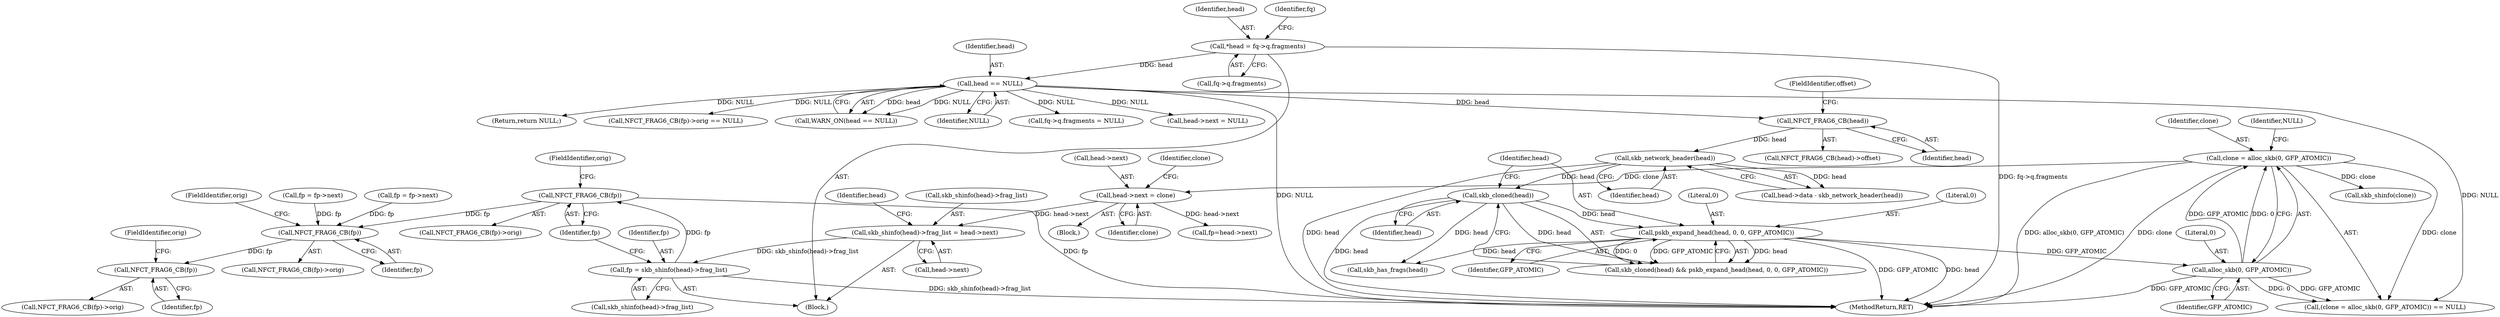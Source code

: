 digraph "1_linux_9e2dcf72023d1447f09c47d77c99b0c49659e5ce_0@del" {
"1000498" [label="(Call,NFCT_FRAG6_CB(fp))"];
"1000489" [label="(Call,fp = skb_shinfo(head)->frag_list)"];
"1000339" [label="(Call,skb_shinfo(head)->frag_list = head->next)"];
"1000205" [label="(Call,head->next = clone)"];
"1000188" [label="(Call,clone = alloc_skb(0, GFP_ATOMIC))"];
"1000190" [label="(Call,alloc_skb(0, GFP_ATOMIC))"];
"1000167" [label="(Call,pskb_expand_head(head, 0, 0, GFP_ATOMIC))"];
"1000165" [label="(Call,skb_cloned(head))"];
"1000142" [label="(Call,skb_network_header(head))"];
"1000131" [label="(Call,NFCT_FRAG6_CB(head))"];
"1000125" [label="(Call,head == NULL)"];
"1000114" [label="(Call,*head = fq->q.fragments)"];
"1000525" [label="(Call,NFCT_FRAG6_CB(fp))"];
"1000538" [label="(Call,NFCT_FRAG6_CB(fp))"];
"1000187" [label="(Call,(clone = alloc_skb(0, GFP_ATOMIC)) == NULL)"];
"1000527" [label="(FieldIdentifier,orig)"];
"1000498" [label="(Call,NFCT_FRAG6_CB(fp))"];
"1000110" [label="(Block,)"];
"1000190" [label="(Call,alloc_skb(0, GFP_ATOMIC))"];
"1000193" [label="(Identifier,NULL)"];
"1000131" [label="(Call,NFCT_FRAG6_CB(head))"];
"1000438" [label="(Call,head->next = NULL)"];
"1000115" [label="(Identifier,head)"];
"1000169" [label="(Literal,0)"];
"1000213" [label="(Identifier,clone)"];
"1000554" [label="(MethodReturn,RET)"];
"1000130" [label="(Call,NFCT_FRAG6_CB(head)->offset)"];
"1000170" [label="(Literal,0)"];
"1000344" [label="(Call,head->next)"];
"1000168" [label="(Identifier,head)"];
"1000525" [label="(Call,NFCT_FRAG6_CB(fp))"];
"1000502" [label="(Call,fp = fp->next)"];
"1000192" [label="(Identifier,GFP_ATOMIC)"];
"1000138" [label="(Call,head->data - skb_network_header(head))"];
"1000132" [label="(Identifier,head)"];
"1000123" [label="(Identifier,fq)"];
"1000539" [label="(Identifier,fp)"];
"1000205" [label="(Call,head->next = clone)"];
"1000366" [label="(Call,fp=head->next)"];
"1000189" [label="(Identifier,clone)"];
"1000348" [label="(Identifier,head)"];
"1000191" [label="(Literal,0)"];
"1000526" [label="(Identifier,fp)"];
"1000124" [label="(Call,WARN_ON(head == NULL))"];
"1000114" [label="(Call,*head = fq->q.fragments)"];
"1000340" [label="(Call,skb_shinfo(head)->frag_list)"];
"1000171" [label="(Identifier,GFP_ATOMIC)"];
"1000164" [label="(Call,skb_cloned(head) && pskb_expand_head(head, 0, 0, GFP_ATOMIC))"];
"1000125" [label="(Call,head == NULL)"];
"1000540" [label="(FieldIdentifier,orig)"];
"1000499" [label="(Identifier,fp)"];
"1000209" [label="(Identifier,clone)"];
"1000552" [label="(Return,return NULL;)"];
"1000339" [label="(Call,skb_shinfo(head)->frag_list = head->next)"];
"1000167" [label="(Call,pskb_expand_head(head, 0, 0, GFP_ATOMIC))"];
"1000166" [label="(Identifier,head)"];
"1000524" [label="(Call,NFCT_FRAG6_CB(fp)->orig)"];
"1000188" [label="(Call,clone = alloc_skb(0, GFP_ATOMIC))"];
"1000116" [label="(Call,fq->q.fragments)"];
"1000212" [label="(Call,skb_shinfo(clone))"];
"1000142" [label="(Call,skb_network_header(head))"];
"1000133" [label="(FieldIdentifier,offset)"];
"1000496" [label="(Call,NFCT_FRAG6_CB(fp)->orig == NULL)"];
"1000127" [label="(Identifier,NULL)"];
"1000489" [label="(Call,fp = skb_shinfo(head)->frag_list)"];
"1000206" [label="(Call,head->next)"];
"1000143" [label="(Identifier,head)"];
"1000126" [label="(Identifier,head)"];
"1000177" [label="(Call,skb_has_frags(head))"];
"1000515" [label="(Call,fp = fp->next)"];
"1000491" [label="(Call,skb_shinfo(head)->frag_list)"];
"1000537" [label="(Call,NFCT_FRAG6_CB(fp)->orig)"];
"1000482" [label="(Call,fq->q.fragments = NULL)"];
"1000538" [label="(Call,NFCT_FRAG6_CB(fp))"];
"1000179" [label="(Block,)"];
"1000165" [label="(Call,skb_cloned(head))"];
"1000490" [label="(Identifier,fp)"];
"1000497" [label="(Call,NFCT_FRAG6_CB(fp)->orig)"];
"1000500" [label="(FieldIdentifier,orig)"];
"1000498" -> "1000497"  [label="AST: "];
"1000498" -> "1000499"  [label="CFG: "];
"1000499" -> "1000498"  [label="AST: "];
"1000500" -> "1000498"  [label="CFG: "];
"1000498" -> "1000554"  [label="DDG: fp"];
"1000489" -> "1000498"  [label="DDG: fp"];
"1000498" -> "1000525"  [label="DDG: fp"];
"1000489" -> "1000110"  [label="AST: "];
"1000489" -> "1000491"  [label="CFG: "];
"1000490" -> "1000489"  [label="AST: "];
"1000491" -> "1000489"  [label="AST: "];
"1000499" -> "1000489"  [label="CFG: "];
"1000489" -> "1000554"  [label="DDG: skb_shinfo(head)->frag_list"];
"1000339" -> "1000489"  [label="DDG: skb_shinfo(head)->frag_list"];
"1000339" -> "1000110"  [label="AST: "];
"1000339" -> "1000344"  [label="CFG: "];
"1000340" -> "1000339"  [label="AST: "];
"1000344" -> "1000339"  [label="AST: "];
"1000348" -> "1000339"  [label="CFG: "];
"1000205" -> "1000339"  [label="DDG: head->next"];
"1000205" -> "1000179"  [label="AST: "];
"1000205" -> "1000209"  [label="CFG: "];
"1000206" -> "1000205"  [label="AST: "];
"1000209" -> "1000205"  [label="AST: "];
"1000213" -> "1000205"  [label="CFG: "];
"1000188" -> "1000205"  [label="DDG: clone"];
"1000205" -> "1000366"  [label="DDG: head->next"];
"1000188" -> "1000187"  [label="AST: "];
"1000188" -> "1000190"  [label="CFG: "];
"1000189" -> "1000188"  [label="AST: "];
"1000190" -> "1000188"  [label="AST: "];
"1000193" -> "1000188"  [label="CFG: "];
"1000188" -> "1000554"  [label="DDG: alloc_skb(0, GFP_ATOMIC)"];
"1000188" -> "1000554"  [label="DDG: clone"];
"1000188" -> "1000187"  [label="DDG: clone"];
"1000190" -> "1000188"  [label="DDG: 0"];
"1000190" -> "1000188"  [label="DDG: GFP_ATOMIC"];
"1000188" -> "1000212"  [label="DDG: clone"];
"1000190" -> "1000192"  [label="CFG: "];
"1000191" -> "1000190"  [label="AST: "];
"1000192" -> "1000190"  [label="AST: "];
"1000190" -> "1000554"  [label="DDG: GFP_ATOMIC"];
"1000190" -> "1000187"  [label="DDG: 0"];
"1000190" -> "1000187"  [label="DDG: GFP_ATOMIC"];
"1000167" -> "1000190"  [label="DDG: GFP_ATOMIC"];
"1000167" -> "1000164"  [label="AST: "];
"1000167" -> "1000171"  [label="CFG: "];
"1000168" -> "1000167"  [label="AST: "];
"1000169" -> "1000167"  [label="AST: "];
"1000170" -> "1000167"  [label="AST: "];
"1000171" -> "1000167"  [label="AST: "];
"1000164" -> "1000167"  [label="CFG: "];
"1000167" -> "1000554"  [label="DDG: head"];
"1000167" -> "1000554"  [label="DDG: GFP_ATOMIC"];
"1000167" -> "1000164"  [label="DDG: head"];
"1000167" -> "1000164"  [label="DDG: 0"];
"1000167" -> "1000164"  [label="DDG: GFP_ATOMIC"];
"1000165" -> "1000167"  [label="DDG: head"];
"1000167" -> "1000177"  [label="DDG: head"];
"1000165" -> "1000164"  [label="AST: "];
"1000165" -> "1000166"  [label="CFG: "];
"1000166" -> "1000165"  [label="AST: "];
"1000168" -> "1000165"  [label="CFG: "];
"1000164" -> "1000165"  [label="CFG: "];
"1000165" -> "1000554"  [label="DDG: head"];
"1000165" -> "1000164"  [label="DDG: head"];
"1000142" -> "1000165"  [label="DDG: head"];
"1000165" -> "1000177"  [label="DDG: head"];
"1000142" -> "1000138"  [label="AST: "];
"1000142" -> "1000143"  [label="CFG: "];
"1000143" -> "1000142"  [label="AST: "];
"1000138" -> "1000142"  [label="CFG: "];
"1000142" -> "1000554"  [label="DDG: head"];
"1000142" -> "1000138"  [label="DDG: head"];
"1000131" -> "1000142"  [label="DDG: head"];
"1000131" -> "1000130"  [label="AST: "];
"1000131" -> "1000132"  [label="CFG: "];
"1000132" -> "1000131"  [label="AST: "];
"1000133" -> "1000131"  [label="CFG: "];
"1000125" -> "1000131"  [label="DDG: head"];
"1000125" -> "1000124"  [label="AST: "];
"1000125" -> "1000127"  [label="CFG: "];
"1000126" -> "1000125"  [label="AST: "];
"1000127" -> "1000125"  [label="AST: "];
"1000124" -> "1000125"  [label="CFG: "];
"1000125" -> "1000554"  [label="DDG: NULL"];
"1000125" -> "1000124"  [label="DDG: head"];
"1000125" -> "1000124"  [label="DDG: NULL"];
"1000114" -> "1000125"  [label="DDG: head"];
"1000125" -> "1000187"  [label="DDG: NULL"];
"1000125" -> "1000438"  [label="DDG: NULL"];
"1000125" -> "1000482"  [label="DDG: NULL"];
"1000125" -> "1000496"  [label="DDG: NULL"];
"1000125" -> "1000552"  [label="DDG: NULL"];
"1000114" -> "1000110"  [label="AST: "];
"1000114" -> "1000116"  [label="CFG: "];
"1000115" -> "1000114"  [label="AST: "];
"1000116" -> "1000114"  [label="AST: "];
"1000123" -> "1000114"  [label="CFG: "];
"1000114" -> "1000554"  [label="DDG: fq->q.fragments"];
"1000525" -> "1000524"  [label="AST: "];
"1000525" -> "1000526"  [label="CFG: "];
"1000526" -> "1000525"  [label="AST: "];
"1000527" -> "1000525"  [label="CFG: "];
"1000502" -> "1000525"  [label="DDG: fp"];
"1000515" -> "1000525"  [label="DDG: fp"];
"1000525" -> "1000538"  [label="DDG: fp"];
"1000538" -> "1000537"  [label="AST: "];
"1000538" -> "1000539"  [label="CFG: "];
"1000539" -> "1000538"  [label="AST: "];
"1000540" -> "1000538"  [label="CFG: "];
}
